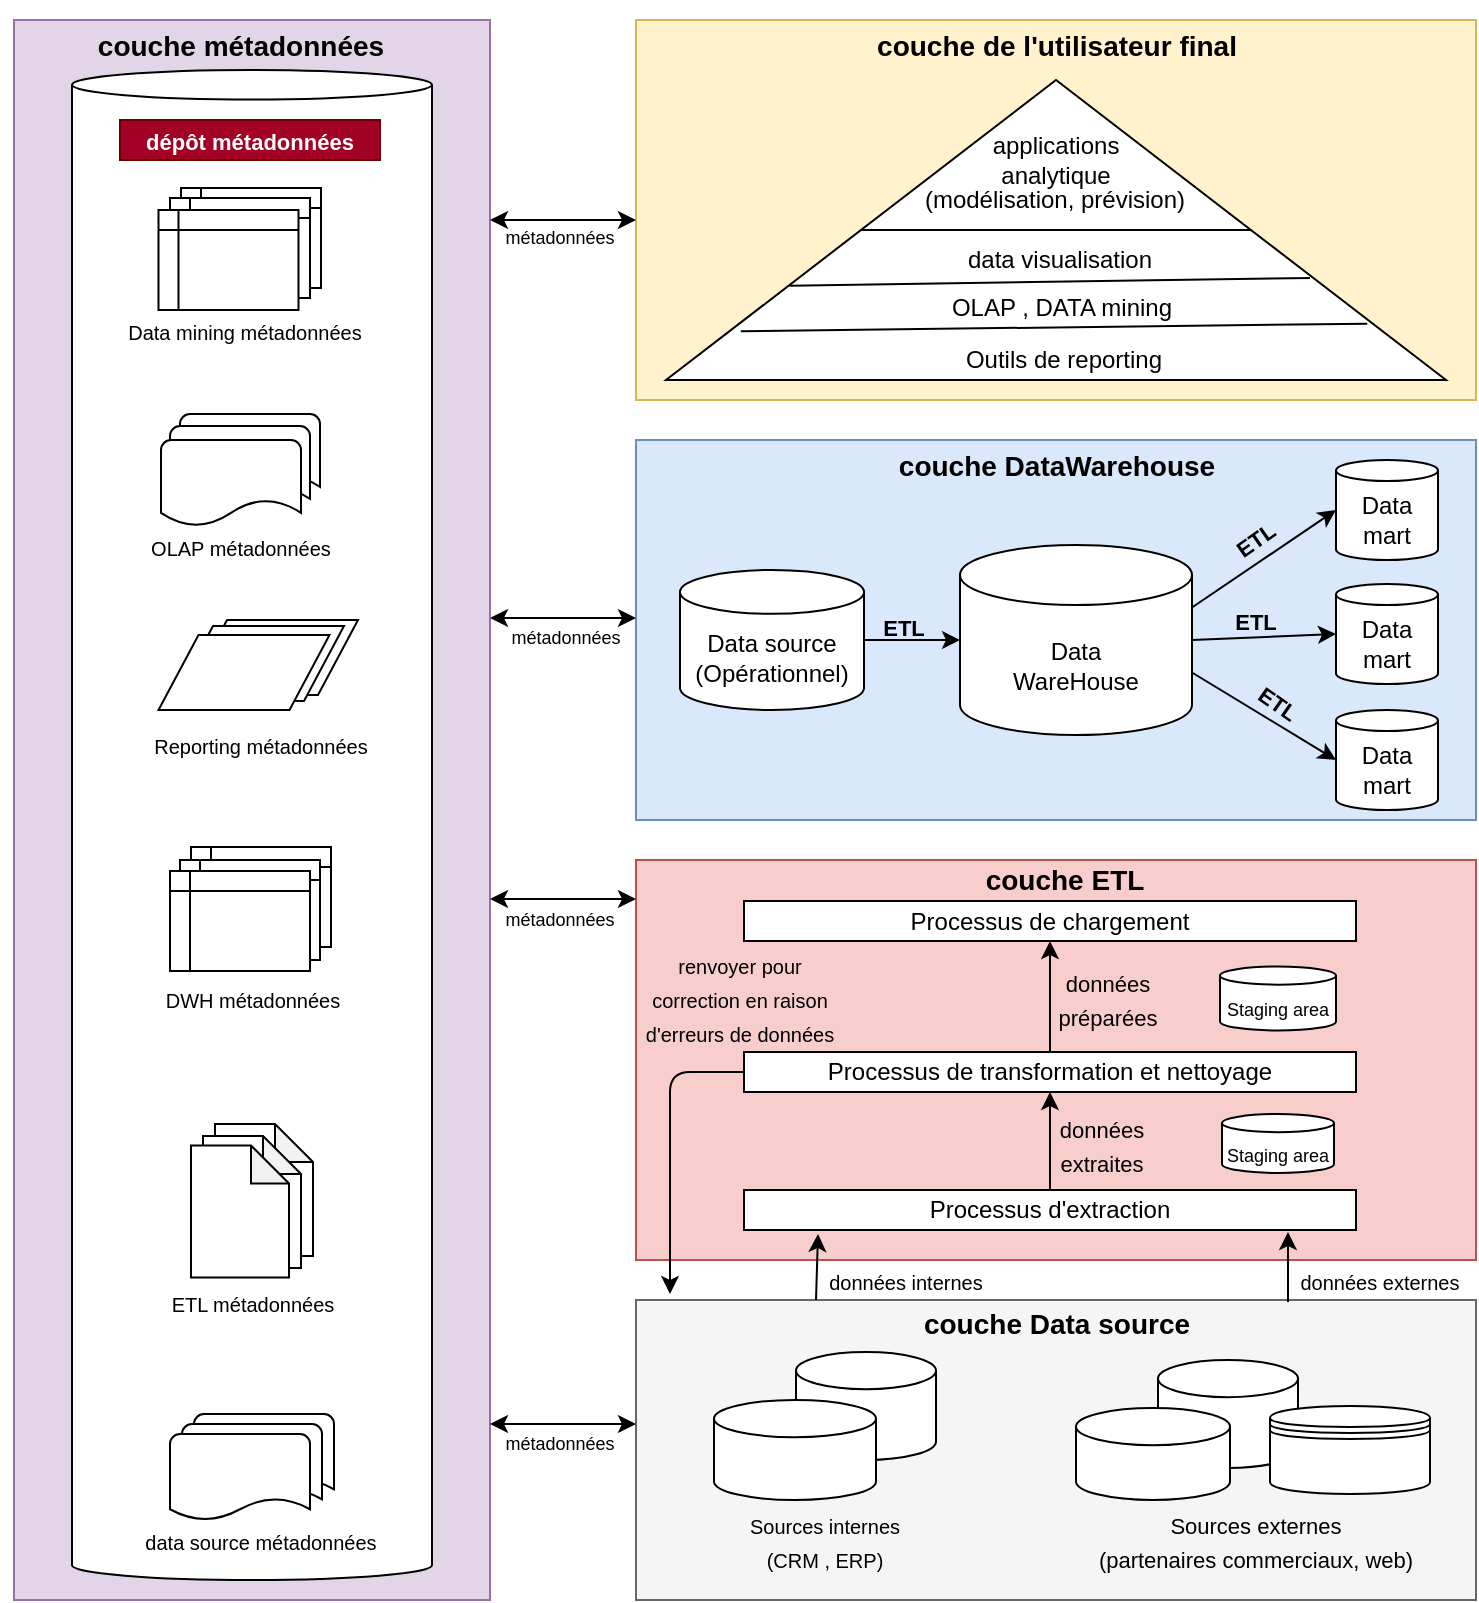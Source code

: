 <mxfile version="14.6.12" type="github">
  <diagram id="I10Q90rVaM-s7zlZMHps" name="Page-1">
    <mxGraphModel dx="1201" dy="748" grid="1" gridSize="10" guides="1" tooltips="1" connect="1" arrows="1" fold="1" page="1" pageScale="1" pageWidth="827" pageHeight="1169" math="0" shadow="0">
      <root>
        <mxCell id="0" />
        <mxCell id="1" parent="0" />
        <mxCell id="rZ3UmqXICaVqX79XQMpR-5" value="" style="rounded=0;whiteSpace=wrap;html=1;fillColor=#fff2cc;strokeColor=#d6b656;" vertex="1" parent="1">
          <mxGeometry x="363" y="140" width="420" height="190" as="geometry" />
        </mxCell>
        <mxCell id="rZ3UmqXICaVqX79XQMpR-6" value="" style="triangle;whiteSpace=wrap;html=1;rotation=-90;perimeterSpacing=1;strokeWidth=1;shadow=0;fillOpacity=100;fixDash=0;autosize=0;container=0;comic=0;" vertex="1" parent="1">
          <mxGeometry x="498" y="50" width="150" height="390" as="geometry" />
        </mxCell>
        <mxCell id="rZ3UmqXICaVqX79XQMpR-9" value="" style="endArrow=none;html=1;exitX=0.192;exitY=0.897;exitDx=0;exitDy=0;exitPerimeter=0;entryX=0.167;entryY=0.098;entryDx=0;entryDy=0;entryPerimeter=0;" edge="1" parent="1" source="rZ3UmqXICaVqX79XQMpR-6" target="rZ3UmqXICaVqX79XQMpR-6">
          <mxGeometry width="50" height="50" relative="1" as="geometry">
            <mxPoint x="741.08" y="292.88" as="sourcePoint" />
            <mxPoint x="452" y="297" as="targetPoint" />
          </mxGeometry>
        </mxCell>
        <mxCell id="rZ3UmqXICaVqX79XQMpR-10" value="" style="endArrow=none;html=1;entryX=0.317;entryY=0.16;entryDx=0;entryDy=0;entryPerimeter=0;exitX=0.342;exitY=0.824;exitDx=0;exitDy=0;exitPerimeter=0;" edge="1" parent="1" source="rZ3UmqXICaVqX79XQMpR-6" target="rZ3UmqXICaVqX79XQMpR-6">
          <mxGeometry width="50" height="50" relative="1" as="geometry">
            <mxPoint x="713" y="270" as="sourcePoint" />
            <mxPoint x="483" y="274" as="targetPoint" />
          </mxGeometry>
        </mxCell>
        <mxCell id="rZ3UmqXICaVqX79XQMpR-11" value="" style="endArrow=none;html=1;exitX=0.5;exitY=1;exitDx=0;exitDy=0;entryX=0.5;entryY=0;entryDx=0;entryDy=0;" edge="1" parent="1" source="rZ3UmqXICaVqX79XQMpR-6" target="rZ3UmqXICaVqX79XQMpR-6">
          <mxGeometry width="50" height="50" relative="1" as="geometry">
            <mxPoint x="683" y="246" as="sourcePoint" />
            <mxPoint x="513" y="246" as="targetPoint" />
          </mxGeometry>
        </mxCell>
        <mxCell id="rZ3UmqXICaVqX79XQMpR-13" value="Outils de reporting" style="text;html=1;strokeColor=none;fillColor=none;align=center;verticalAlign=middle;whiteSpace=wrap;rounded=0;shadow=0;comic=0;opacity=90;" vertex="1" parent="1">
          <mxGeometry x="417" y="300" width="320" height="20" as="geometry" />
        </mxCell>
        <mxCell id="rZ3UmqXICaVqX79XQMpR-16" value="OLAP , DATA mining" style="text;html=1;strokeColor=none;fillColor=none;align=center;verticalAlign=middle;whiteSpace=wrap;rounded=0;shadow=0;comic=0;opacity=90;" vertex="1" parent="1">
          <mxGeometry x="448" y="274" width="256" height="20" as="geometry" />
        </mxCell>
        <mxCell id="rZ3UmqXICaVqX79XQMpR-17" value="data visualisation" style="text;html=1;strokeColor=none;fillColor=none;align=center;verticalAlign=middle;whiteSpace=wrap;rounded=0;shadow=0;comic=0;opacity=90;" vertex="1" parent="1">
          <mxGeometry x="477" y="250" width="196" height="20" as="geometry" />
        </mxCell>
        <mxCell id="rZ3UmqXICaVqX79XQMpR-18" value="applications analytique" style="text;html=1;strokeColor=none;fillColor=none;align=center;verticalAlign=middle;whiteSpace=wrap;rounded=0;shadow=0;comic=0;opacity=90;" vertex="1" parent="1">
          <mxGeometry x="543" y="200" width="60" height="20" as="geometry" />
        </mxCell>
        <mxCell id="rZ3UmqXICaVqX79XQMpR-19" value="(modélisation, prévision)" style="text;html=1;strokeColor=none;fillColor=none;align=center;verticalAlign=middle;whiteSpace=wrap;rounded=0;shadow=0;comic=0;opacity=90;" vertex="1" parent="1">
          <mxGeometry x="504" y="220" width="137" height="20" as="geometry" />
        </mxCell>
        <mxCell id="rZ3UmqXICaVqX79XQMpR-20" value="&lt;font style=&quot;font-size: 14px&quot;&gt;couche de l&#39;utilisateur final&lt;/font&gt;" style="text;strokeColor=none;fillColor=none;html=1;fontSize=24;fontStyle=1;verticalAlign=middle;align=center;shadow=0;comic=0;" vertex="1" parent="1">
          <mxGeometry x="453" y="130" width="240" height="40" as="geometry" />
        </mxCell>
        <mxCell id="rZ3UmqXICaVqX79XQMpR-21" value="" style="rounded=0;whiteSpace=wrap;html=1;shadow=0;comic=0;strokeWidth=1;fillColor=#dae8fc;strokeColor=#6c8ebf;" vertex="1" parent="1">
          <mxGeometry x="363" y="350" width="420" height="190" as="geometry" />
        </mxCell>
        <mxCell id="rZ3UmqXICaVqX79XQMpR-22" value="Data&lt;br&gt;WareHouse" style="shape=cylinder3;whiteSpace=wrap;html=1;boundedLbl=1;backgroundOutline=1;size=15;shadow=0;comic=0;strokeWidth=1;" vertex="1" parent="1">
          <mxGeometry x="525" y="402.5" width="116" height="95" as="geometry" />
        </mxCell>
        <mxCell id="rZ3UmqXICaVqX79XQMpR-23" value="Data source&lt;br&gt;(Opérationnel)" style="shape=cylinder3;whiteSpace=wrap;html=1;boundedLbl=1;backgroundOutline=1;size=10.961;shadow=0;comic=0;strokeWidth=1;" vertex="1" parent="1">
          <mxGeometry x="385" y="415" width="92" height="70" as="geometry" />
        </mxCell>
        <mxCell id="rZ3UmqXICaVqX79XQMpR-24" value="&lt;font style=&quot;font-size: 12px&quot;&gt;Data mart&lt;/font&gt;" style="shape=cylinder3;whiteSpace=wrap;html=1;boundedLbl=1;backgroundOutline=1;size=5.247;shadow=0;comic=0;strokeWidth=1;" vertex="1" parent="1">
          <mxGeometry x="713" y="360" width="51" height="50" as="geometry" />
        </mxCell>
        <mxCell id="rZ3UmqXICaVqX79XQMpR-27" value="&lt;font style=&quot;font-size: 14px&quot;&gt;couche DataWarehouse&lt;/font&gt;" style="text;strokeColor=none;fillColor=none;html=1;fontSize=24;fontStyle=1;verticalAlign=middle;align=center;shadow=0;comic=0;" vertex="1" parent="1">
          <mxGeometry x="453" y="340" width="240" height="40" as="geometry" />
        </mxCell>
        <mxCell id="rZ3UmqXICaVqX79XQMpR-28" value="&lt;font style=&quot;font-size: 12px&quot;&gt;Data mart&lt;/font&gt;" style="shape=cylinder3;whiteSpace=wrap;html=1;boundedLbl=1;backgroundOutline=1;size=5.247;shadow=0;comic=0;strokeWidth=1;" vertex="1" parent="1">
          <mxGeometry x="713" y="422" width="51" height="50" as="geometry" />
        </mxCell>
        <mxCell id="rZ3UmqXICaVqX79XQMpR-29" value="&lt;font style=&quot;font-size: 12px&quot;&gt;Data mart&lt;/font&gt;" style="shape=cylinder3;whiteSpace=wrap;html=1;boundedLbl=1;backgroundOutline=1;size=5.247;shadow=0;comic=0;strokeWidth=1;" vertex="1" parent="1">
          <mxGeometry x="713" y="485" width="51" height="50" as="geometry" />
        </mxCell>
        <mxCell id="rZ3UmqXICaVqX79XQMpR-30" value="" style="endArrow=classic;html=1;entryX=0;entryY=0.5;entryDx=0;entryDy=0;entryPerimeter=0;exitX=1;exitY=0.5;exitDx=0;exitDy=0;exitPerimeter=0;" edge="1" parent="1" source="rZ3UmqXICaVqX79XQMpR-23" target="rZ3UmqXICaVqX79XQMpR-22">
          <mxGeometry width="50" height="50" relative="1" as="geometry">
            <mxPoint x="373" y="600" as="sourcePoint" />
            <mxPoint x="423" y="550" as="targetPoint" />
          </mxGeometry>
        </mxCell>
        <mxCell id="rZ3UmqXICaVqX79XQMpR-31" value="&lt;b&gt;&lt;font style=&quot;font-size: 11px&quot;&gt;ETL&lt;/font&gt;&lt;/b&gt;" style="text;html=1;strokeColor=none;fillColor=none;align=center;verticalAlign=middle;whiteSpace=wrap;rounded=0;shadow=0;comic=0;" vertex="1" parent="1">
          <mxGeometry x="477" y="434" width="40" height="20" as="geometry" />
        </mxCell>
        <mxCell id="rZ3UmqXICaVqX79XQMpR-32" value="" style="endArrow=classic;html=1;entryX=0;entryY=0.5;entryDx=0;entryDy=0;entryPerimeter=0;exitX=1;exitY=0;exitDx=0;exitDy=31.25;exitPerimeter=0;" edge="1" parent="1" source="rZ3UmqXICaVqX79XQMpR-22" target="rZ3UmqXICaVqX79XQMpR-24">
          <mxGeometry width="50" height="50" relative="1" as="geometry">
            <mxPoint x="373" y="600" as="sourcePoint" />
            <mxPoint x="423" y="550" as="targetPoint" />
          </mxGeometry>
        </mxCell>
        <mxCell id="rZ3UmqXICaVqX79XQMpR-33" value="" style="endArrow=classic;html=1;entryX=0;entryY=0.5;entryDx=0;entryDy=0;entryPerimeter=0;exitX=1;exitY=0.5;exitDx=0;exitDy=0;exitPerimeter=0;" edge="1" parent="1" source="rZ3UmqXICaVqX79XQMpR-22" target="rZ3UmqXICaVqX79XQMpR-28">
          <mxGeometry width="50" height="50" relative="1" as="geometry">
            <mxPoint x="373" y="600" as="sourcePoint" />
            <mxPoint x="423" y="550" as="targetPoint" />
          </mxGeometry>
        </mxCell>
        <mxCell id="rZ3UmqXICaVqX79XQMpR-34" value="" style="endArrow=classic;html=1;entryX=0;entryY=0.5;entryDx=0;entryDy=0;entryPerimeter=0;exitX=1;exitY=0;exitDx=0;exitDy=63.75;exitPerimeter=0;" edge="1" parent="1" source="rZ3UmqXICaVqX79XQMpR-22" target="rZ3UmqXICaVqX79XQMpR-29">
          <mxGeometry width="50" height="50" relative="1" as="geometry">
            <mxPoint x="373" y="600" as="sourcePoint" />
            <mxPoint x="423" y="550" as="targetPoint" />
          </mxGeometry>
        </mxCell>
        <mxCell id="rZ3UmqXICaVqX79XQMpR-35" value="&lt;b&gt;&lt;font style=&quot;font-size: 11px&quot;&gt;ETL&lt;/font&gt;&lt;/b&gt;" style="text;html=1;strokeColor=none;fillColor=none;align=center;verticalAlign=middle;whiteSpace=wrap;rounded=0;shadow=0;comic=0;rotation=-35;" vertex="1" parent="1">
          <mxGeometry x="653" y="390" width="40" height="20" as="geometry" />
        </mxCell>
        <mxCell id="rZ3UmqXICaVqX79XQMpR-36" value="&lt;b&gt;&lt;font style=&quot;font-size: 11px&quot;&gt;ETL&lt;/font&gt;&lt;/b&gt;" style="text;html=1;strokeColor=none;fillColor=none;align=center;verticalAlign=middle;whiteSpace=wrap;rounded=0;shadow=0;comic=0;" vertex="1" parent="1">
          <mxGeometry x="653" y="431" width="40" height="20" as="geometry" />
        </mxCell>
        <mxCell id="rZ3UmqXICaVqX79XQMpR-37" value="&lt;b&gt;&lt;font style=&quot;font-size: 11px&quot;&gt;ETL&lt;/font&gt;&lt;/b&gt;" style="text;html=1;strokeColor=none;fillColor=none;align=center;verticalAlign=middle;whiteSpace=wrap;rounded=0;shadow=0;comic=0;rotation=35;" vertex="1" parent="1">
          <mxGeometry x="664" y="472" width="40" height="20" as="geometry" />
        </mxCell>
        <mxCell id="rZ3UmqXICaVqX79XQMpR-38" value="" style="rounded=0;whiteSpace=wrap;html=1;shadow=0;comic=0;strokeWidth=1;fillColor=#f8cecc;strokeColor=#b85450;" vertex="1" parent="1">
          <mxGeometry x="363" y="560" width="420" height="200" as="geometry" />
        </mxCell>
        <mxCell id="rZ3UmqXICaVqX79XQMpR-39" value="&lt;font style=&quot;font-size: 14px;&quot;&gt;couche ETL&lt;/font&gt;" style="text;strokeColor=none;fillColor=none;html=1;fontSize=14;fontStyle=1;verticalAlign=middle;align=center;shadow=0;comic=0;" vertex="1" parent="1">
          <mxGeometry x="457" y="550" width="240" height="40" as="geometry" />
        </mxCell>
        <mxCell id="rZ3UmqXICaVqX79XQMpR-46" value="Processus d&#39;extraction" style="rounded=0;whiteSpace=wrap;html=1;shadow=0;comic=0;strokeWidth=1;gradientDirection=south;" vertex="1" parent="1">
          <mxGeometry x="417" y="725" width="306" height="20" as="geometry" />
        </mxCell>
        <mxCell id="rZ3UmqXICaVqX79XQMpR-47" value="Processus de&amp;nbsp;&lt;span&gt;transformation et nettoyage&lt;br&gt;&lt;/span&gt;" style="rounded=0;whiteSpace=wrap;html=1;shadow=0;comic=0;strokeWidth=1;gradientDirection=south;" vertex="1" parent="1">
          <mxGeometry x="417" y="656" width="306" height="20" as="geometry" />
        </mxCell>
        <mxCell id="rZ3UmqXICaVqX79XQMpR-48" value="Processus de chargement" style="rounded=0;whiteSpace=wrap;html=1;shadow=0;comic=0;strokeWidth=1;gradientDirection=south;" vertex="1" parent="1">
          <mxGeometry x="417" y="580.5" width="306" height="20" as="geometry" />
        </mxCell>
        <mxCell id="rZ3UmqXICaVqX79XQMpR-49" value="" style="endArrow=classic;html=1;fontSize=14;entryX=0.5;entryY=1;entryDx=0;entryDy=0;" edge="1" parent="1" source="rZ3UmqXICaVqX79XQMpR-47" target="rZ3UmqXICaVqX79XQMpR-48">
          <mxGeometry width="50" height="50" relative="1" as="geometry">
            <mxPoint x="373" y="470" as="sourcePoint" />
            <mxPoint x="423" y="420" as="targetPoint" />
          </mxGeometry>
        </mxCell>
        <mxCell id="rZ3UmqXICaVqX79XQMpR-50" value="" style="endArrow=classic;html=1;fontSize=14;entryX=0.5;entryY=1;entryDx=0;entryDy=0;exitX=0.5;exitY=0;exitDx=0;exitDy=0;" edge="1" parent="1" source="rZ3UmqXICaVqX79XQMpR-46" target="rZ3UmqXICaVqX79XQMpR-47">
          <mxGeometry width="50" height="50" relative="1" as="geometry">
            <mxPoint x="580" y="668" as="sourcePoint" />
            <mxPoint x="580" y="614.5" as="targetPoint" />
          </mxGeometry>
        </mxCell>
        <mxCell id="rZ3UmqXICaVqX79XQMpR-52" value="&lt;font style=&quot;font-size: 9px&quot;&gt;Staging area&lt;/font&gt;" style="shape=cylinder3;whiteSpace=wrap;html=1;boundedLbl=1;backgroundOutline=1;size=4.533;shadow=0;comic=0;fontSize=14;strokeWidth=1;gradientColor=none;" vertex="1" parent="1">
          <mxGeometry x="655" y="613.25" width="58" height="32" as="geometry" />
        </mxCell>
        <mxCell id="rZ3UmqXICaVqX79XQMpR-53" value="&lt;font style=&quot;font-size: 9px&quot;&gt;Staging area&lt;/font&gt;" style="shape=cylinder3;whiteSpace=wrap;html=1;boundedLbl=1;backgroundOutline=1;size=4.533;shadow=0;comic=0;fontSize=14;strokeWidth=1;gradientColor=none;" vertex="1" parent="1">
          <mxGeometry x="656" y="687" width="56" height="29.5" as="geometry" />
        </mxCell>
        <mxCell id="rZ3UmqXICaVqX79XQMpR-54" value="&lt;font style=&quot;font-size: 11px&quot;&gt;données extraites&lt;/font&gt;" style="text;html=1;strokeColor=none;fillColor=none;align=center;verticalAlign=middle;whiteSpace=wrap;rounded=0;shadow=0;comic=0;fontSize=14;" vertex="1" parent="1">
          <mxGeometry x="576" y="691.75" width="40" height="20" as="geometry" />
        </mxCell>
        <mxCell id="rZ3UmqXICaVqX79XQMpR-55" value="&lt;font style=&quot;font-size: 11px&quot;&gt;données préparées&lt;/font&gt;" style="text;html=1;strokeColor=none;fillColor=none;align=center;verticalAlign=middle;whiteSpace=wrap;rounded=0;shadow=0;comic=0;fontSize=14;" vertex="1" parent="1">
          <mxGeometry x="579" y="619.25" width="40" height="20" as="geometry" />
        </mxCell>
        <mxCell id="rZ3UmqXICaVqX79XQMpR-56" value="" style="rounded=0;whiteSpace=wrap;html=1;shadow=0;comic=0;fontSize=14;strokeWidth=1;fillColor=#f5f5f5;strokeColor=#666666;fontColor=#333333;" vertex="1" parent="1">
          <mxGeometry x="363" y="780" width="420" height="150" as="geometry" />
        </mxCell>
        <mxCell id="rZ3UmqXICaVqX79XQMpR-61" value="" style="shape=cylinder3;whiteSpace=wrap;html=1;boundedLbl=1;backgroundOutline=1;size=9.295;shadow=0;comic=0;fontSize=14;strokeWidth=1;gradientColor=none;" vertex="1" parent="1">
          <mxGeometry x="443" y="806" width="70" height="54" as="geometry" />
        </mxCell>
        <mxCell id="rZ3UmqXICaVqX79XQMpR-62" value="" style="shape=cylinder3;whiteSpace=wrap;html=1;boundedLbl=1;backgroundOutline=1;size=9.295;shadow=0;comic=0;fontSize=14;strokeWidth=1;gradientColor=none;" vertex="1" parent="1">
          <mxGeometry x="402" y="830" width="81" height="50" as="geometry" />
        </mxCell>
        <mxCell id="rZ3UmqXICaVqX79XQMpR-63" value="" style="shape=cylinder3;whiteSpace=wrap;html=1;boundedLbl=1;backgroundOutline=1;size=9.295;shadow=0;comic=0;fontSize=14;strokeWidth=1;gradientColor=none;" vertex="1" parent="1">
          <mxGeometry x="624" y="810" width="70" height="54" as="geometry" />
        </mxCell>
        <mxCell id="rZ3UmqXICaVqX79XQMpR-64" value="" style="shape=cylinder3;whiteSpace=wrap;html=1;boundedLbl=1;backgroundOutline=1;size=9.295;shadow=0;comic=0;fontSize=14;strokeWidth=1;gradientColor=none;" vertex="1" parent="1">
          <mxGeometry x="583" y="834" width="77" height="46" as="geometry" />
        </mxCell>
        <mxCell id="rZ3UmqXICaVqX79XQMpR-67" value="" style="shape=datastore;whiteSpace=wrap;html=1;shadow=0;comic=0;fontSize=14;strokeWidth=1;gradientColor=none;" vertex="1" parent="1">
          <mxGeometry x="680" y="833" width="80" height="44" as="geometry" />
        </mxCell>
        <mxCell id="rZ3UmqXICaVqX79XQMpR-69" value="&lt;font style=&quot;font-size: 14px&quot;&gt;couche Data source&lt;/font&gt;" style="text;strokeColor=none;fillColor=none;html=1;fontSize=14;fontStyle=1;verticalAlign=middle;align=center;shadow=0;comic=0;" vertex="1" parent="1">
          <mxGeometry x="463" y="772" width="220" height="40" as="geometry" />
        </mxCell>
        <mxCell id="rZ3UmqXICaVqX79XQMpR-70" value="&lt;font style=&quot;font-size: 10px&quot;&gt;Sources internes&lt;br&gt;(CRM , ERP)&lt;br&gt;&lt;/font&gt;" style="text;html=1;strokeColor=none;fillColor=none;align=center;verticalAlign=middle;whiteSpace=wrap;rounded=0;shadow=0;comic=0;fontSize=14;" vertex="1" parent="1">
          <mxGeometry x="402" y="890" width="111" height="20" as="geometry" />
        </mxCell>
        <mxCell id="rZ3UmqXICaVqX79XQMpR-71" value="&lt;font style=&quot;font-size: 11px&quot;&gt;Sources externes&lt;br&gt;(partenaires commerciaux, web)&lt;br&gt;&lt;/font&gt;" style="text;html=1;strokeColor=none;fillColor=none;align=center;verticalAlign=middle;whiteSpace=wrap;rounded=0;shadow=0;comic=0;fontSize=14;" vertex="1" parent="1">
          <mxGeometry x="583" y="890" width="180" height="20" as="geometry" />
        </mxCell>
        <mxCell id="rZ3UmqXICaVqX79XQMpR-72" value="" style="endArrow=classic;html=1;fontSize=14;exitX=0;exitY=1;exitDx=0;exitDy=0;" edge="1" parent="1" source="rZ3UmqXICaVqX79XQMpR-74">
          <mxGeometry width="50" height="50" relative="1" as="geometry">
            <mxPoint x="543" y="1020" as="sourcePoint" />
            <mxPoint x="454" y="747" as="targetPoint" />
          </mxGeometry>
        </mxCell>
        <mxCell id="rZ3UmqXICaVqX79XQMpR-73" value="" style="endArrow=classic;html=1;fontSize=14;" edge="1" parent="1">
          <mxGeometry width="50" height="50" relative="1" as="geometry">
            <mxPoint x="689" y="781" as="sourcePoint" />
            <mxPoint x="689" y="746" as="targetPoint" />
          </mxGeometry>
        </mxCell>
        <mxCell id="rZ3UmqXICaVqX79XQMpR-74" value="&lt;font style=&quot;font-size: 10px&quot;&gt;données internes&lt;/font&gt;" style="text;html=1;strokeColor=none;fillColor=none;align=center;verticalAlign=middle;whiteSpace=wrap;rounded=0;shadow=0;comic=0;fontSize=14;" vertex="1" parent="1">
          <mxGeometry x="453" y="760" width="90" height="20" as="geometry" />
        </mxCell>
        <mxCell id="rZ3UmqXICaVqX79XQMpR-75" value="&lt;font style=&quot;font-size: 10px&quot;&gt;données externes&lt;/font&gt;" style="text;html=1;strokeColor=none;fillColor=none;align=center;verticalAlign=middle;whiteSpace=wrap;rounded=0;shadow=0;comic=0;fontSize=14;" vertex="1" parent="1">
          <mxGeometry x="690" y="760" width="90" height="20" as="geometry" />
        </mxCell>
        <mxCell id="rZ3UmqXICaVqX79XQMpR-77" value="" style="rounded=0;whiteSpace=wrap;html=1;shadow=0;comic=0;fontSize=14;strokeWidth=1;fillColor=#e1d5e7;strokeColor=#9673a6;" vertex="1" parent="1">
          <mxGeometry x="52" y="140" width="238" height="790" as="geometry" />
        </mxCell>
        <mxCell id="rZ3UmqXICaVqX79XQMpR-78" value="&lt;font style=&quot;font-size: 14px&quot;&gt;couche&amp;nbsp;métadonnées&lt;/font&gt;" style="text;strokeColor=none;fillColor=none;html=1;fontSize=24;fontStyle=1;verticalAlign=middle;align=center;shadow=0;comic=0;" vertex="1" parent="1">
          <mxGeometry x="45" y="140" width="240" height="20" as="geometry" />
        </mxCell>
        <mxCell id="rZ3UmqXICaVqX79XQMpR-79" value="" style="shape=cylinder3;whiteSpace=wrap;html=1;boundedLbl=1;backgroundOutline=1;size=7.39;shadow=0;comic=0;fontSize=14;strokeWidth=1;gradientColor=none;" vertex="1" parent="1">
          <mxGeometry x="81" y="165" width="180" height="755" as="geometry" />
        </mxCell>
        <mxCell id="rZ3UmqXICaVqX79XQMpR-81" value="" style="strokeWidth=1;html=1;shape=mxgraph.flowchart.document2;whiteSpace=wrap;size=0.25;shadow=0;comic=0;fontSize=14;gradientColor=none;" vertex="1" parent="1">
          <mxGeometry x="142" y="837" width="70" height="43" as="geometry" />
        </mxCell>
        <mxCell id="rZ3UmqXICaVqX79XQMpR-82" value="" style="strokeWidth=1;html=1;shape=mxgraph.flowchart.document2;whiteSpace=wrap;size=0.25;shadow=0;comic=0;fontSize=14;gradientColor=none;" vertex="1" parent="1">
          <mxGeometry x="136" y="842" width="70" height="43" as="geometry" />
        </mxCell>
        <mxCell id="rZ3UmqXICaVqX79XQMpR-83" value="" style="strokeWidth=1;html=1;shape=mxgraph.flowchart.document2;whiteSpace=wrap;size=0.25;shadow=0;comic=0;fontSize=14;gradientColor=none;" vertex="1" parent="1">
          <mxGeometry x="130" y="847" width="70" height="43" as="geometry" />
        </mxCell>
        <mxCell id="rZ3UmqXICaVqX79XQMpR-84" value="&lt;font style=&quot;font-size: 10px&quot;&gt;data source métadonnées&lt;/font&gt;" style="text;html=1;strokeColor=none;fillColor=none;align=center;verticalAlign=middle;whiteSpace=wrap;rounded=0;shadow=0;comic=0;fontSize=14;" vertex="1" parent="1">
          <mxGeometry x="111" y="890" width="129" height="20" as="geometry" />
        </mxCell>
        <mxCell id="rZ3UmqXICaVqX79XQMpR-85" value="" style="shape=note;whiteSpace=wrap;html=1;backgroundOutline=1;darkOpacity=0.05;shadow=0;comic=0;fontSize=14;strokeWidth=1;gradientColor=none;size=19;" vertex="1" parent="1">
          <mxGeometry x="152.5" y="692" width="49" height="66" as="geometry" />
        </mxCell>
        <mxCell id="rZ3UmqXICaVqX79XQMpR-86" value="&lt;font style=&quot;font-size: 10px&quot;&gt;ETL métadonnées&lt;/font&gt;" style="text;html=1;strokeColor=none;fillColor=none;align=center;verticalAlign=middle;whiteSpace=wrap;rounded=0;shadow=0;comic=0;fontSize=14;" vertex="1" parent="1">
          <mxGeometry x="106.5" y="771" width="129" height="20" as="geometry" />
        </mxCell>
        <mxCell id="rZ3UmqXICaVqX79XQMpR-87" value="" style="shape=note;whiteSpace=wrap;html=1;backgroundOutline=1;darkOpacity=0.05;shadow=0;comic=0;fontSize=14;strokeWidth=1;gradientColor=none;size=19;" vertex="1" parent="1">
          <mxGeometry x="146.5" y="698" width="49" height="66" as="geometry" />
        </mxCell>
        <mxCell id="rZ3UmqXICaVqX79XQMpR-88" value="" style="shape=note;whiteSpace=wrap;html=1;backgroundOutline=1;darkOpacity=0.05;shadow=0;comic=0;fontSize=14;strokeWidth=1;gradientColor=none;size=19;" vertex="1" parent="1">
          <mxGeometry x="140.5" y="702.75" width="49" height="66" as="geometry" />
        </mxCell>
        <mxCell id="rZ3UmqXICaVqX79XQMpR-89" value="" style="shape=internalStorage;whiteSpace=wrap;html=1;backgroundOutline=1;shadow=0;comic=0;fontSize=14;strokeWidth=1;gradientColor=none;dx=10;dy=10;" vertex="1" parent="1">
          <mxGeometry x="140.5" y="553.5" width="70" height="50" as="geometry" />
        </mxCell>
        <mxCell id="rZ3UmqXICaVqX79XQMpR-90" value="" style="shape=parallelogram;perimeter=parallelogramPerimeter;whiteSpace=wrap;html=1;fixedSize=1;shadow=0;comic=0;fontSize=14;strokeWidth=1;gradientColor=none;" vertex="1" parent="1">
          <mxGeometry x="138.5" y="440" width="85.5" height="37.5" as="geometry" />
        </mxCell>
        <mxCell id="rZ3UmqXICaVqX79XQMpR-92" value="" style="shape=internalStorage;whiteSpace=wrap;html=1;backgroundOutline=1;shadow=0;comic=0;fontSize=14;strokeWidth=1;gradientColor=none;dx=10;dy=10;" vertex="1" parent="1">
          <mxGeometry x="135.5" y="224" width="70" height="50" as="geometry" />
        </mxCell>
        <mxCell id="rZ3UmqXICaVqX79XQMpR-94" value="" style="shape=internalStorage;whiteSpace=wrap;html=1;backgroundOutline=1;shadow=0;comic=0;fontSize=14;strokeWidth=1;gradientColor=none;dx=10;dy=10;" vertex="1" parent="1">
          <mxGeometry x="135" y="560" width="70" height="50" as="geometry" />
        </mxCell>
        <mxCell id="rZ3UmqXICaVqX79XQMpR-95" value="" style="shape=internalStorage;whiteSpace=wrap;html=1;backgroundOutline=1;shadow=0;comic=0;fontSize=14;strokeWidth=1;gradientColor=none;dx=10;dy=10;" vertex="1" parent="1">
          <mxGeometry x="130" y="565.5" width="70" height="50" as="geometry" />
        </mxCell>
        <mxCell id="rZ3UmqXICaVqX79XQMpR-96" value="&lt;font style=&quot;font-size: 10px&quot;&gt;DWH métadonnées&lt;/font&gt;" style="text;html=1;strokeColor=none;fillColor=none;align=center;verticalAlign=middle;whiteSpace=wrap;rounded=0;shadow=0;comic=0;fontSize=14;" vertex="1" parent="1">
          <mxGeometry x="106.5" y="619.25" width="129" height="20" as="geometry" />
        </mxCell>
        <mxCell id="rZ3UmqXICaVqX79XQMpR-97" value="" style="shape=parallelogram;perimeter=parallelogramPerimeter;whiteSpace=wrap;html=1;fixedSize=1;shadow=0;comic=0;fontSize=14;strokeWidth=1;gradientColor=none;" vertex="1" parent="1">
          <mxGeometry x="131.5" y="443" width="85.5" height="37.5" as="geometry" />
        </mxCell>
        <mxCell id="rZ3UmqXICaVqX79XQMpR-98" value="" style="shape=parallelogram;perimeter=parallelogramPerimeter;whiteSpace=wrap;html=1;fixedSize=1;shadow=0;comic=0;fontSize=14;strokeWidth=1;gradientColor=none;" vertex="1" parent="1">
          <mxGeometry x="124.25" y="447.5" width="85.5" height="37.5" as="geometry" />
        </mxCell>
        <mxCell id="rZ3UmqXICaVqX79XQMpR-99" value="&lt;font style=&quot;font-size: 10px&quot;&gt;Reporting métadonnées&lt;/font&gt;" style="text;html=1;strokeColor=none;fillColor=none;align=center;verticalAlign=middle;whiteSpace=wrap;rounded=0;shadow=0;comic=0;fontSize=14;" vertex="1" parent="1">
          <mxGeometry x="111" y="492" width="129" height="20" as="geometry" />
        </mxCell>
        <mxCell id="rZ3UmqXICaVqX79XQMpR-100" value="" style="strokeWidth=1;html=1;shape=mxgraph.flowchart.document2;whiteSpace=wrap;size=0.304;shadow=0;comic=0;fontSize=14;gradientColor=none;" vertex="1" parent="1">
          <mxGeometry x="135" y="337" width="70" height="43" as="geometry" />
        </mxCell>
        <mxCell id="rZ3UmqXICaVqX79XQMpR-102" value="" style="strokeWidth=1;html=1;shape=mxgraph.flowchart.document2;whiteSpace=wrap;size=0.304;shadow=0;comic=0;fontSize=14;gradientColor=none;" vertex="1" parent="1">
          <mxGeometry x="130" y="343" width="70" height="43" as="geometry" />
        </mxCell>
        <mxCell id="rZ3UmqXICaVqX79XQMpR-103" value="" style="strokeWidth=1;html=1;shape=mxgraph.flowchart.document2;whiteSpace=wrap;size=0.304;shadow=0;comic=0;fontSize=14;gradientColor=none;" vertex="1" parent="1">
          <mxGeometry x="125.5" y="350" width="70" height="43" as="geometry" />
        </mxCell>
        <mxCell id="rZ3UmqXICaVqX79XQMpR-104" value="&lt;font style=&quot;font-size: 10px&quot;&gt;OLAP métadonnées&lt;/font&gt;" style="text;html=1;strokeColor=none;fillColor=none;align=center;verticalAlign=middle;whiteSpace=wrap;rounded=0;shadow=0;comic=0;fontSize=14;" vertex="1" parent="1">
          <mxGeometry x="100.5" y="393" width="129" height="20" as="geometry" />
        </mxCell>
        <mxCell id="rZ3UmqXICaVqX79XQMpR-106" value="&lt;font style=&quot;font-size: 11px&quot;&gt;&lt;b&gt;dépôt&amp;nbsp;&lt;font style=&quot;font-size: 11px&quot;&gt;métadonnées&lt;/font&gt;&lt;/b&gt;&lt;/font&gt;" style="text;html=1;strokeColor=#6F0000;fillColor=#a20025;align=center;verticalAlign=middle;whiteSpace=wrap;rounded=0;shadow=0;comic=0;fontSize=14;fontColor=#ffffff;" vertex="1" parent="1">
          <mxGeometry x="105" y="190" width="130" height="20" as="geometry" />
        </mxCell>
        <mxCell id="rZ3UmqXICaVqX79XQMpR-107" value="" style="shape=internalStorage;whiteSpace=wrap;html=1;backgroundOutline=1;shadow=0;comic=0;fontSize=14;strokeWidth=1;gradientColor=none;dx=10;dy=10;" vertex="1" parent="1">
          <mxGeometry x="130" y="229" width="70" height="50" as="geometry" />
        </mxCell>
        <mxCell id="rZ3UmqXICaVqX79XQMpR-108" value="" style="shape=internalStorage;whiteSpace=wrap;html=1;backgroundOutline=1;shadow=0;comic=0;fontSize=14;strokeWidth=1;gradientColor=none;dx=10;dy=10;" vertex="1" parent="1">
          <mxGeometry x="124.25" y="235" width="70" height="50" as="geometry" />
        </mxCell>
        <mxCell id="rZ3UmqXICaVqX79XQMpR-109" value="&lt;font style=&quot;font-size: 10px&quot;&gt;Data mining métadonnées&lt;/font&gt;" style="text;html=1;strokeColor=none;fillColor=none;align=center;verticalAlign=middle;whiteSpace=wrap;rounded=0;shadow=0;comic=0;fontSize=14;" vertex="1" parent="1">
          <mxGeometry x="102.5" y="285" width="129" height="20" as="geometry" />
        </mxCell>
        <mxCell id="rZ3UmqXICaVqX79XQMpR-113" value="" style="endArrow=classic;startArrow=classic;html=1;fontSize=14;entryX=0;entryY=0.5;entryDx=0;entryDy=0;" edge="1" parent="1">
          <mxGeometry width="50" height="50" relative="1" as="geometry">
            <mxPoint x="290" y="842" as="sourcePoint" />
            <mxPoint x="363" y="842" as="targetPoint" />
          </mxGeometry>
        </mxCell>
        <mxCell id="rZ3UmqXICaVqX79XQMpR-114" value="" style="endArrow=classic;startArrow=classic;html=1;fontSize=14;entryX=0;entryY=0.5;entryDx=0;entryDy=0;" edge="1" parent="1">
          <mxGeometry width="50" height="50" relative="1" as="geometry">
            <mxPoint x="290" y="579.5" as="sourcePoint" />
            <mxPoint x="363" y="579.5" as="targetPoint" />
          </mxGeometry>
        </mxCell>
        <mxCell id="rZ3UmqXICaVqX79XQMpR-115" value="" style="endArrow=classic;startArrow=classic;html=1;fontSize=14;entryX=0;entryY=0.5;entryDx=0;entryDy=0;" edge="1" parent="1">
          <mxGeometry width="50" height="50" relative="1" as="geometry">
            <mxPoint x="290" y="439" as="sourcePoint" />
            <mxPoint x="363" y="439" as="targetPoint" />
          </mxGeometry>
        </mxCell>
        <mxCell id="rZ3UmqXICaVqX79XQMpR-116" value="" style="endArrow=classic;startArrow=classic;html=1;fontSize=14;entryX=0;entryY=0.5;entryDx=0;entryDy=0;" edge="1" parent="1">
          <mxGeometry width="50" height="50" relative="1" as="geometry">
            <mxPoint x="290" y="240" as="sourcePoint" />
            <mxPoint x="363" y="240" as="targetPoint" />
          </mxGeometry>
        </mxCell>
        <mxCell id="rZ3UmqXICaVqX79XQMpR-117" value="&lt;font style=&quot;font-size: 9px&quot;&gt;métadonnées&lt;/font&gt;" style="text;html=1;strokeColor=none;fillColor=none;align=center;verticalAlign=middle;whiteSpace=wrap;rounded=0;shadow=0;comic=0;fontSize=14;" vertex="1" parent="1">
          <mxGeometry x="290" y="237" width="70" height="20" as="geometry" />
        </mxCell>
        <mxCell id="rZ3UmqXICaVqX79XQMpR-118" value="&lt;font style=&quot;font-size: 9px&quot;&gt;métadonnées&lt;/font&gt;" style="text;html=1;strokeColor=none;fillColor=none;align=center;verticalAlign=middle;whiteSpace=wrap;rounded=0;shadow=0;comic=0;fontSize=14;" vertex="1" parent="1">
          <mxGeometry x="293" y="437" width="70" height="20" as="geometry" />
        </mxCell>
        <mxCell id="rZ3UmqXICaVqX79XQMpR-119" value="&lt;font style=&quot;font-size: 9px&quot;&gt;métadonnées&lt;/font&gt;" style="text;html=1;strokeColor=none;fillColor=none;align=center;verticalAlign=middle;whiteSpace=wrap;rounded=0;shadow=0;comic=0;fontSize=14;" vertex="1" parent="1">
          <mxGeometry x="290" y="577.5" width="70" height="20" as="geometry" />
        </mxCell>
        <mxCell id="rZ3UmqXICaVqX79XQMpR-121" value="&lt;font style=&quot;font-size: 9px&quot;&gt;métadonnées&lt;/font&gt;" style="text;html=1;strokeColor=none;fillColor=none;align=center;verticalAlign=middle;whiteSpace=wrap;rounded=0;shadow=0;comic=0;fontSize=14;" vertex="1" parent="1">
          <mxGeometry x="290" y="840" width="70" height="20" as="geometry" />
        </mxCell>
        <mxCell id="rZ3UmqXICaVqX79XQMpR-123" value="" style="edgeStyle=segmentEdgeStyle;endArrow=classic;html=1;fontSize=14;exitX=0;exitY=0.5;exitDx=0;exitDy=0;" edge="1" parent="1" source="rZ3UmqXICaVqX79XQMpR-47">
          <mxGeometry width="50" height="50" relative="1" as="geometry">
            <mxPoint x="250" y="920" as="sourcePoint" />
            <mxPoint x="380" y="777" as="targetPoint" />
          </mxGeometry>
        </mxCell>
        <mxCell id="rZ3UmqXICaVqX79XQMpR-124" value="&lt;font style=&quot;font-size: 10px ; line-height: 30%&quot;&gt;renvoyer pour correction en raison d&#39;erreurs de données&lt;/font&gt;" style="text;html=1;strokeColor=none;fillColor=none;align=center;verticalAlign=middle;whiteSpace=wrap;rounded=0;shadow=0;comic=0;fontSize=14;" vertex="1" parent="1">
          <mxGeometry x="363" y="619.25" width="104" height="20" as="geometry" />
        </mxCell>
      </root>
    </mxGraphModel>
  </diagram>
</mxfile>
